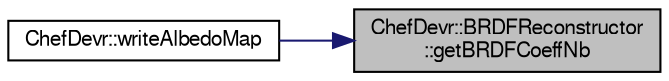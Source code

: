 digraph "ChefDevr::BRDFReconstructor::getBRDFCoeffNb"
{
 // LATEX_PDF_SIZE
  edge [fontname="FreeSans",fontsize="10",labelfontname="FreeSans",labelfontsize="10"];
  node [fontname="FreeSans",fontsize="10",shape=record];
  rankdir="RL";
  Node5 [label="ChefDevr::BRDFReconstructor\l::getBRDFCoeffNb",height=0.2,width=0.4,color="black", fillcolor="grey75", style="filled", fontcolor="black",tooltip=" "];
  Node5 -> Node6 [dir="back",color="midnightblue",fontsize="10",style="solid",fontname="FreeSans"];
  Node6 [label="ChefDevr::writeAlbedoMap",height=0.2,width=0.4,color="black", fillcolor="white", style="filled",URL="$namespace_chef_devr.html#afcf68527742ee1de65d83c8871a3ac90",tooltip="Writes the image of the latent space on the disk."];
}
